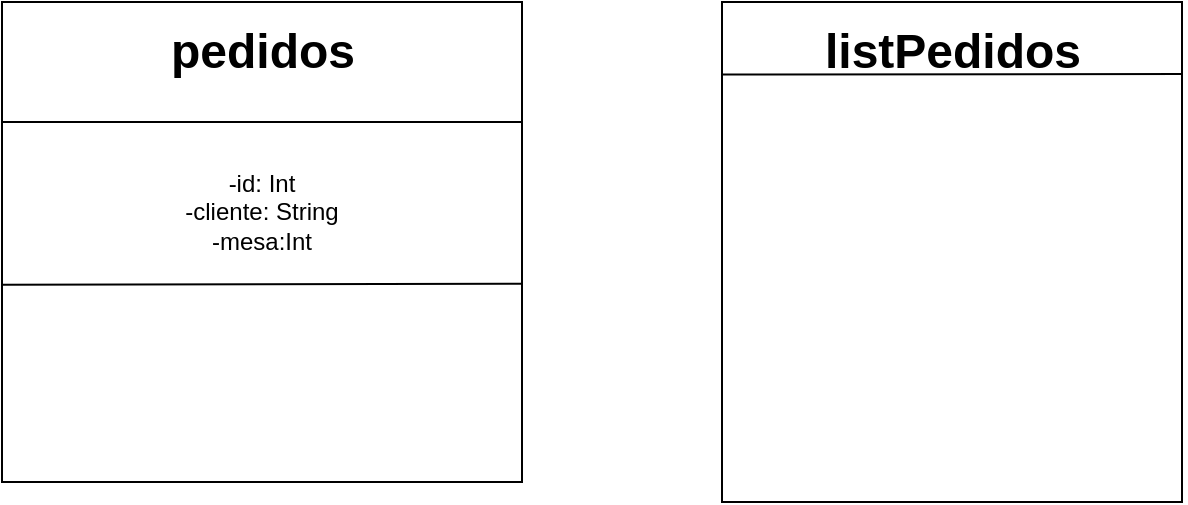 <mxfile>
    <diagram id="6vcwwQMi7pkXhHzMGCEQ" name="Página-1">
        <mxGraphModel dx="362" dy="236" grid="1" gridSize="10" guides="1" tooltips="1" connect="1" arrows="1" fold="1" page="1" pageScale="1" pageWidth="827" pageHeight="1169" math="0" shadow="0">
            <root>
                <mxCell id="0"/>
                <mxCell id="1" parent="0"/>
                <mxCell id="2" value="" style="rounded=0;whiteSpace=wrap;html=1;" vertex="1" parent="1">
                    <mxGeometry x="20" y="20" width="260" height="240" as="geometry"/>
                </mxCell>
                <mxCell id="3" value="pedidos" style="text;strokeColor=none;fillColor=none;html=1;fontSize=24;fontStyle=1;verticalAlign=middle;align=center;" vertex="1" parent="1">
                    <mxGeometry x="110" y="40" width="80" height="10" as="geometry"/>
                </mxCell>
                <mxCell id="10" value="" style="endArrow=none;html=1;entryX=1;entryY=0.25;entryDx=0;entryDy=0;exitX=0;exitY=0.25;exitDx=0;exitDy=0;" edge="1" parent="1" source="2" target="2">
                    <mxGeometry width="50" height="50" relative="1" as="geometry">
                        <mxPoint x="160" y="150" as="sourcePoint"/>
                        <mxPoint x="210" y="100" as="targetPoint"/>
                    </mxGeometry>
                </mxCell>
                <mxCell id="11" value="-id: Int&lt;br&gt;-cliente: String&lt;br&gt;-mesa:Int" style="text;html=1;strokeColor=none;fillColor=none;align=center;verticalAlign=middle;whiteSpace=wrap;rounded=0;" vertex="1" parent="1">
                    <mxGeometry x="65" y="100" width="170" height="50" as="geometry"/>
                </mxCell>
                <mxCell id="12" value="" style="endArrow=none;html=1;exitX=1.001;exitY=0.587;exitDx=0;exitDy=0;exitPerimeter=0;entryX=-0.001;entryY=0.589;entryDx=0;entryDy=0;entryPerimeter=0;" edge="1" parent="1" source="2" target="2">
                    <mxGeometry width="50" height="50" relative="1" as="geometry">
                        <mxPoint x="160" y="130" as="sourcePoint"/>
                        <mxPoint x="210" y="80" as="targetPoint"/>
                    </mxGeometry>
                </mxCell>
                <mxCell id="13" value="" style="rounded=0;whiteSpace=wrap;html=1;" vertex="1" parent="1">
                    <mxGeometry x="380" y="20" width="230" height="250" as="geometry"/>
                </mxCell>
                <mxCell id="14" value="listPedidos" style="text;strokeColor=none;fillColor=none;html=1;fontSize=24;fontStyle=1;verticalAlign=middle;align=center;" vertex="1" parent="1">
                    <mxGeometry x="445" y="25" width="100" height="40" as="geometry"/>
                </mxCell>
                <mxCell id="15" value="" style="endArrow=none;html=1;exitX=0.001;exitY=0.145;exitDx=0;exitDy=0;exitPerimeter=0;" edge="1" parent="1" source="13">
                    <mxGeometry width="50" height="50" relative="1" as="geometry">
                        <mxPoint x="420" y="130" as="sourcePoint"/>
                        <mxPoint x="610" y="56" as="targetPoint"/>
                    </mxGeometry>
                </mxCell>
            </root>
        </mxGraphModel>
    </diagram>
</mxfile>